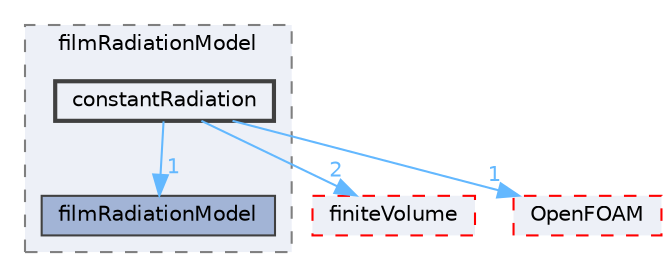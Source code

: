 digraph "src/regionModels/surfaceFilmModels/submodels/thermo/filmRadiationModel/constantRadiation"
{
 // LATEX_PDF_SIZE
  bgcolor="transparent";
  edge [fontname=Helvetica,fontsize=10,labelfontname=Helvetica,labelfontsize=10];
  node [fontname=Helvetica,fontsize=10,shape=box,height=0.2,width=0.4];
  compound=true
  subgraph clusterdir_9ba09063edd0a1010c3d6fd47e73aac8 {
    graph [ bgcolor="#edf0f7", pencolor="grey50", label="filmRadiationModel", fontname=Helvetica,fontsize=10 style="filled,dashed", URL="dir_9ba09063edd0a1010c3d6fd47e73aac8.html",tooltip=""]
  dir_9f9460fb5bd657f5bea2140ee409b200 [label="filmRadiationModel", fillcolor="#a2b4d6", color="grey25", style="filled", URL="dir_9f9460fb5bd657f5bea2140ee409b200.html",tooltip=""];
  dir_15102cb3104380261f04f3c88c4c9e85 [label="constantRadiation", fillcolor="#edf0f7", color="grey25", style="filled,bold", URL="dir_15102cb3104380261f04f3c88c4c9e85.html",tooltip=""];
  }
  dir_9bd15774b555cf7259a6fa18f99fe99b [label="finiteVolume", fillcolor="#edf0f7", color="red", style="filled,dashed", URL="dir_9bd15774b555cf7259a6fa18f99fe99b.html",tooltip=""];
  dir_c5473ff19b20e6ec4dfe5c310b3778a8 [label="OpenFOAM", fillcolor="#edf0f7", color="red", style="filled,dashed", URL="dir_c5473ff19b20e6ec4dfe5c310b3778a8.html",tooltip=""];
  dir_15102cb3104380261f04f3c88c4c9e85->dir_9bd15774b555cf7259a6fa18f99fe99b [headlabel="2", labeldistance=1.5 headhref="dir_000634_001387.html" href="dir_000634_001387.html" color="steelblue1" fontcolor="steelblue1"];
  dir_15102cb3104380261f04f3c88c4c9e85->dir_9f9460fb5bd657f5bea2140ee409b200 [headlabel="1", labeldistance=1.5 headhref="dir_000634_001367.html" href="dir_000634_001367.html" color="steelblue1" fontcolor="steelblue1"];
  dir_15102cb3104380261f04f3c88c4c9e85->dir_c5473ff19b20e6ec4dfe5c310b3778a8 [headlabel="1", labeldistance=1.5 headhref="dir_000634_002695.html" href="dir_000634_002695.html" color="steelblue1" fontcolor="steelblue1"];
}
